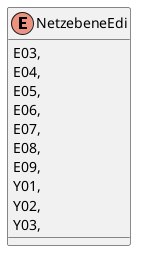 @startuml
enum NetzebeneEdi {
    E03,
    E04,
    E05,
    E06,
    E07,
    E08,
    E09,
    Y01,
    Y02,
    Y03,
}
@enduml
